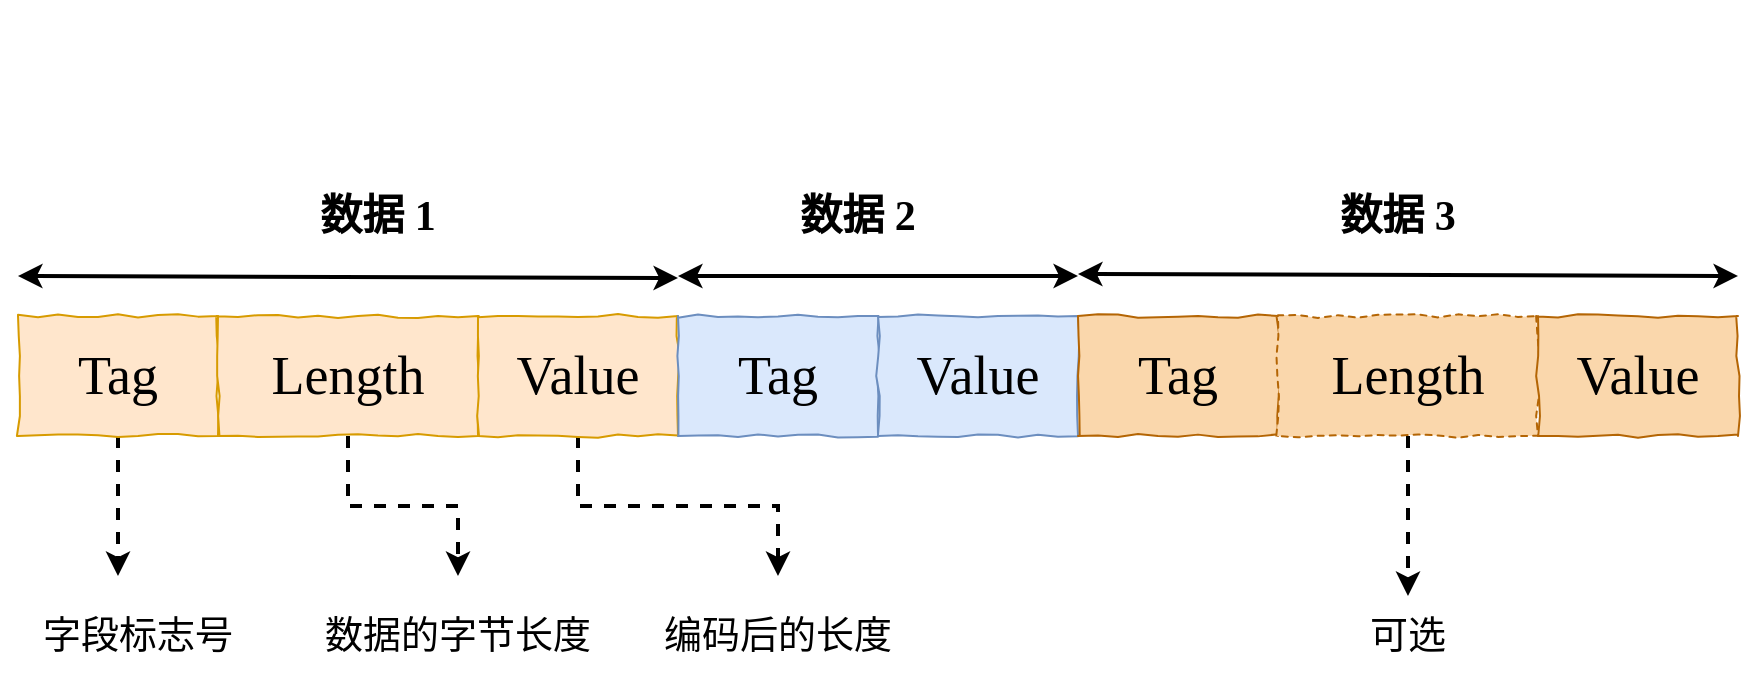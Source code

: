 <mxfile version="13.9.9" type="device" pages="3"><diagram id="4RnTSLnY2qeoar1un1hw" name="第 1 页"><mxGraphModel dx="1086" dy="806" grid="1" gridSize="10" guides="1" tooltips="1" connect="1" arrows="1" fold="1" page="1" pageScale="1" pageWidth="827" pageHeight="1169" math="0" shadow="0"><root><mxCell id="0"/><mxCell id="1" parent="0"/><mxCell id="x57KuRabtiszx3fkZIiH-19" style="edgeStyle=orthogonalEdgeStyle;rounded=0;jumpSize=12;orthogonalLoop=1;jettySize=auto;html=1;strokeWidth=2;fontFamily=Times New Roman;dashed=1;" parent="1" source="x57KuRabtiszx3fkZIiH-1" edge="1"><mxGeometry relative="1" as="geometry"><mxPoint x="210" y="500" as="targetPoint"/></mxGeometry></mxCell><mxCell id="x57KuRabtiszx3fkZIiH-1" value="&lt;div&gt;&lt;font style=&quot;font-size: 27px&quot;&gt;Tag&lt;/font&gt;&lt;/div&gt;" style="rounded=0;whiteSpace=wrap;html=1;fontFamily=Times New Roman;fillColor=#ffe6cc;strokeColor=#d79b00;movableLabel=0;backgroundOutline=0;metaEdit=0;autosize=0;fixDash=0;treeMoving=0;treeFolding=0;comic=1;resizeWidth=0;" parent="1" vertex="1"><mxGeometry x="160" y="370" width="100" height="60" as="geometry"/></mxCell><mxCell id="x57KuRabtiszx3fkZIiH-3" style="edgeStyle=orthogonalEdgeStyle;rounded=0;orthogonalLoop=1;jettySize=auto;html=1;exitX=0.5;exitY=1;exitDx=0;exitDy=0;" parent="1" edge="1"><mxGeometry relative="1" as="geometry"><mxPoint x="295" y="220" as="sourcePoint"/><mxPoint x="295" y="220" as="targetPoint"/></mxGeometry></mxCell><mxCell id="x57KuRabtiszx3fkZIiH-22" style="edgeStyle=orthogonalEdgeStyle;rounded=0;jumpSize=12;orthogonalLoop=1;jettySize=auto;html=1;dashed=1;strokeWidth=2;fontFamily=Times New Roman;fontSize=19;" parent="1" source="x57KuRabtiszx3fkZIiH-4" target="x57KuRabtiszx3fkZIiH-23" edge="1"><mxGeometry relative="1" as="geometry"><mxPoint x="370" y="540" as="targetPoint"/></mxGeometry></mxCell><mxCell id="x57KuRabtiszx3fkZIiH-4" value="&lt;span style=&quot;font-size: 27px&quot;&gt;Length&lt;/span&gt;" style="rounded=0;whiteSpace=wrap;html=1;fontFamily=Times New Roman;fillColor=#ffe6cc;strokeColor=#d79b00;movableLabel=0;backgroundOutline=0;metaEdit=0;autosize=0;fixDash=0;treeMoving=0;treeFolding=0;comic=1;resizeWidth=0;" parent="1" vertex="1"><mxGeometry x="260" y="370" width="130" height="60" as="geometry"/></mxCell><mxCell id="x57KuRabtiszx3fkZIiH-26" style="edgeStyle=orthogonalEdgeStyle;rounded=0;jumpSize=12;orthogonalLoop=1;jettySize=auto;html=1;entryX=0.5;entryY=0;entryDx=0;entryDy=0;dashed=1;strokeWidth=2;fontFamily=Times New Roman;fontSize=19;" parent="1" source="x57KuRabtiszx3fkZIiH-5" target="x57KuRabtiszx3fkZIiH-24" edge="1"><mxGeometry relative="1" as="geometry"/></mxCell><mxCell id="x57KuRabtiszx3fkZIiH-5" value="&lt;div&gt;&lt;font style=&quot;font-size: 27px&quot;&gt;Value&lt;/font&gt;&lt;/div&gt;" style="rounded=0;whiteSpace=wrap;html=1;fontFamily=Times New Roman;fillColor=#ffe6cc;strokeColor=#d79b00;movableLabel=0;backgroundOutline=0;metaEdit=0;autosize=0;fixDash=0;treeMoving=0;treeFolding=0;comic=1;resizeWidth=0;" parent="1" vertex="1"><mxGeometry x="390" y="370" width="100" height="60" as="geometry"/></mxCell><mxCell id="x57KuRabtiszx3fkZIiH-7" value="&lt;div&gt;&lt;font style=&quot;font-size: 27px&quot;&gt;Tag&lt;/font&gt;&lt;/div&gt;" style="rounded=0;whiteSpace=wrap;html=1;fontFamily=Times New Roman;fillColor=#dae8fc;strokeColor=#6c8ebf;movableLabel=0;backgroundOutline=0;metaEdit=0;autosize=0;fixDash=0;treeMoving=0;treeFolding=0;comic=1;resizeWidth=0;" parent="1" vertex="1"><mxGeometry x="490" y="370" width="100" height="60" as="geometry"/></mxCell><mxCell id="x57KuRabtiszx3fkZIiH-9" value="&lt;div&gt;&lt;font style=&quot;font-size: 27px&quot;&gt;Value&lt;/font&gt;&lt;/div&gt;" style="rounded=0;whiteSpace=wrap;html=1;fontFamily=Times New Roman;fillColor=#dae8fc;strokeColor=#6c8ebf;movableLabel=0;backgroundOutline=0;metaEdit=0;autosize=0;fixDash=0;treeMoving=0;treeFolding=0;comic=1;resizeWidth=0;" parent="1" vertex="1"><mxGeometry x="590" y="370" width="100" height="60" as="geometry"/></mxCell><mxCell id="x57KuRabtiszx3fkZIiH-10" value="&lt;div&gt;&lt;font style=&quot;font-size: 27px&quot;&gt;Tag&lt;/font&gt;&lt;/div&gt;" style="rounded=0;whiteSpace=wrap;html=1;fontFamily=Times New Roman;fillColor=#fad7ac;strokeColor=#b46504;movableLabel=0;backgroundOutline=0;metaEdit=0;autosize=0;fixDash=0;treeMoving=0;treeFolding=0;comic=1;resizeWidth=0;" parent="1" vertex="1"><mxGeometry x="690" y="370" width="100" height="60" as="geometry"/></mxCell><mxCell id="x57KuRabtiszx3fkZIiH-27" style="edgeStyle=orthogonalEdgeStyle;rounded=0;jumpSize=12;orthogonalLoop=1;jettySize=auto;html=1;dashed=1;strokeWidth=2;fontFamily=Times New Roman;fontSize=19;entryX=0.5;entryY=0;entryDx=0;entryDy=0;" parent="1" source="x57KuRabtiszx3fkZIiH-11" target="x57KuRabtiszx3fkZIiH-28" edge="1"><mxGeometry relative="1" as="geometry"><mxPoint x="855" y="500" as="targetPoint"/></mxGeometry></mxCell><mxCell id="x57KuRabtiszx3fkZIiH-11" value="&lt;span style=&quot;font-size: 27px&quot;&gt;Length&lt;/span&gt;" style="rounded=0;whiteSpace=wrap;html=1;fontFamily=Times New Roman;fillColor=#fad7ac;strokeColor=#b46504;movableLabel=0;backgroundOutline=0;metaEdit=0;autosize=0;fixDash=0;treeMoving=0;treeFolding=0;comic=1;resizeWidth=0;snapToPoint=0;noLabel=0;dashed=1;" parent="1" vertex="1"><mxGeometry x="790" y="370" width="130" height="60" as="geometry"/></mxCell><mxCell id="x57KuRabtiszx3fkZIiH-12" value="&lt;div&gt;&lt;font style=&quot;font-size: 27px&quot;&gt;Value&lt;/font&gt;&lt;/div&gt;" style="rounded=0;whiteSpace=wrap;html=1;fontFamily=Times New Roman;fillColor=#fad7ac;strokeColor=#b46504;movableLabel=0;backgroundOutline=0;metaEdit=0;autosize=0;fixDash=0;treeMoving=0;treeFolding=0;comic=1;resizeWidth=0;" parent="1" vertex="1"><mxGeometry x="920" y="370" width="100" height="60" as="geometry"/></mxCell><mxCell id="x57KuRabtiszx3fkZIiH-13" value="" style="endArrow=classic;startArrow=classic;html=1;fontFamily=Times New Roman;jumpSize=12;strokeWidth=2;" parent="1" edge="1"><mxGeometry width="50" height="50" relative="1" as="geometry"><mxPoint x="160" y="350" as="sourcePoint"/><mxPoint x="490" y="351" as="targetPoint"/></mxGeometry></mxCell><mxCell id="x57KuRabtiszx3fkZIiH-14" value="&lt;font style=&quot;font-size: 21px&quot;&gt;数据 1&lt;/font&gt;" style="rounded=0;whiteSpace=wrap;html=1;labelBackgroundColor=none;comic=0;fontFamily=Times New Roman;align=center;fillColor=none;strokeColor=none;fontStyle=1" parent="1" vertex="1"><mxGeometry x="280" y="290" width="120" height="60" as="geometry"/></mxCell><mxCell id="x57KuRabtiszx3fkZIiH-15" value="&lt;font style=&quot;font-size: 21px&quot;&gt;数据 2&lt;/font&gt;" style="rounded=0;whiteSpace=wrap;html=1;labelBackgroundColor=none;comic=0;fontFamily=Times New Roman;align=center;fillColor=none;strokeColor=none;fontStyle=1" parent="1" vertex="1"><mxGeometry x="520" y="290" width="120" height="60" as="geometry"/></mxCell><mxCell id="x57KuRabtiszx3fkZIiH-16" value="" style="endArrow=classic;startArrow=classic;html=1;fontFamily=Times New Roman;jumpSize=12;strokeWidth=2;" parent="1" edge="1"><mxGeometry width="50" height="50" relative="1" as="geometry"><mxPoint x="490" y="350" as="sourcePoint"/><mxPoint x="690" y="350" as="targetPoint"/></mxGeometry></mxCell><mxCell id="x57KuRabtiszx3fkZIiH-17" value="" style="endArrow=classic;startArrow=classic;html=1;fontFamily=Times New Roman;jumpSize=12;strokeWidth=2;" parent="1" edge="1"><mxGeometry width="50" height="50" relative="1" as="geometry"><mxPoint x="690" y="349" as="sourcePoint"/><mxPoint x="1020" y="350" as="targetPoint"/></mxGeometry></mxCell><mxCell id="x57KuRabtiszx3fkZIiH-18" value="&lt;font style=&quot;font-size: 21px&quot;&gt;数据 3&lt;/font&gt;" style="rounded=0;whiteSpace=wrap;html=1;labelBackgroundColor=none;comic=0;fontFamily=Times New Roman;align=center;fillColor=none;strokeColor=none;fontStyle=1" parent="1" vertex="1"><mxGeometry x="790" y="290" width="120" height="60" as="geometry"/></mxCell><mxCell id="x57KuRabtiszx3fkZIiH-20" value="&lt;font style=&quot;font-size: 19px;&quot;&gt;字段标志号&lt;/font&gt;" style="rounded=0;whiteSpace=wrap;html=1;labelBackgroundColor=none;comic=0;fontFamily=Times New Roman;align=center;fillColor=none;strokeColor=none;fontStyle=0;fontSize=19;" parent="1" vertex="1"><mxGeometry x="160" y="500" width="120" height="60" as="geometry"/></mxCell><mxCell id="x57KuRabtiszx3fkZIiH-23" value="&lt;font style=&quot;font-size: 19px&quot;&gt;数据的字节长度&lt;/font&gt;" style="rounded=0;whiteSpace=wrap;html=1;labelBackgroundColor=none;comic=0;fontFamily=Times New Roman;align=center;fillColor=none;strokeColor=none;fontStyle=0;fontSize=19;" parent="1" vertex="1"><mxGeometry x="310" y="500" width="140" height="60" as="geometry"/></mxCell><mxCell id="x57KuRabtiszx3fkZIiH-24" value="编码后的长度" style="rounded=0;whiteSpace=wrap;html=1;labelBackgroundColor=none;comic=0;fontFamily=Times New Roman;align=center;fillColor=none;strokeColor=none;fontStyle=0;fontSize=19;" parent="1" vertex="1"><mxGeometry x="470" y="500" width="140" height="60" as="geometry"/></mxCell><mxCell id="x57KuRabtiszx3fkZIiH-28" value="可选" style="rounded=0;whiteSpace=wrap;html=1;labelBackgroundColor=none;comic=0;fontFamily=Times New Roman;align=center;fillColor=none;strokeColor=none;fontStyle=0;fontSize=19;" parent="1" vertex="1"><mxGeometry x="810" y="510" width="90" height="40" as="geometry"/></mxCell></root></mxGraphModel></diagram><diagram id="rNPwHwqM-sINw16Qx2P6" name="第 2 页"><mxGraphModel dx="1086" dy="806" grid="1" gridSize="10" guides="1" tooltips="1" connect="1" arrows="1" fold="1" page="1" pageScale="1" pageWidth="827" pageHeight="1169" math="0" shadow="0"><root><mxCell id="Q2m1JcQr8fTGN7xEjR9_-0"/><mxCell id="Q2m1JcQr8fTGN7xEjR9_-1" parent="Q2m1JcQr8fTGN7xEjR9_-0"/><mxCell id="zFq330waqoBuzI6qJC7i-7" style="edgeStyle=orthogonalEdgeStyle;rounded=0;jumpSize=12;orthogonalLoop=1;jettySize=auto;html=1;entryX=0.5;entryY=0;entryDx=0;entryDy=0;dashed=1;strokeWidth=2;fontFamily=Times New Roman;fontSize=19;" edge="1" parent="Q2m1JcQr8fTGN7xEjR9_-1" source="zFq330waqoBuzI6qJC7i-0" target="zFq330waqoBuzI6qJC7i-2"><mxGeometry relative="1" as="geometry"/></mxCell><mxCell id="zFq330waqoBuzI6qJC7i-8" style="edgeStyle=orthogonalEdgeStyle;rounded=0;jumpSize=12;orthogonalLoop=1;jettySize=auto;html=1;entryX=0.5;entryY=0;entryDx=0;entryDy=0;dashed=1;strokeWidth=2;fontFamily=Times New Roman;fontSize=19;" edge="1" parent="Q2m1JcQr8fTGN7xEjR9_-1" source="zFq330waqoBuzI6qJC7i-0" target="zFq330waqoBuzI6qJC7i-5"><mxGeometry relative="1" as="geometry"/></mxCell><mxCell id="zFq330waqoBuzI6qJC7i-0" value="&lt;div&gt;&lt;font style=&quot;font-size: 27px&quot;&gt;1 0010 1100&lt;/font&gt;&lt;/div&gt;" style="rounded=0;whiteSpace=wrap;html=1;fontFamily=Times New Roman;fillColor=#ffe6cc;strokeColor=#d79b00;movableLabel=0;backgroundOutline=0;metaEdit=0;autosize=0;fixDash=0;treeMoving=0;treeFolding=0;comic=1;resizeWidth=0;" vertex="1" parent="Q2m1JcQr8fTGN7xEjR9_-1"><mxGeometry x="340" y="160" width="190" height="60" as="geometry"/></mxCell><mxCell id="zFq330waqoBuzI6qJC7i-2" value="&lt;div&gt;&lt;font style=&quot;font-size: 27px&quot;&gt;010 1100&lt;/font&gt;&lt;/div&gt;" style="rounded=0;whiteSpace=wrap;html=1;fontFamily=Times New Roman;fillColor=#ffe6cc;strokeColor=#d79b00;movableLabel=0;backgroundOutline=0;metaEdit=0;autosize=0;fixDash=0;treeMoving=0;treeFolding=0;comic=1;resizeWidth=0;" vertex="1" parent="Q2m1JcQr8fTGN7xEjR9_-1"><mxGeometry x="280" y="280" width="110" height="50" as="geometry"/></mxCell><mxCell id="zFq330waqoBuzI6qJC7i-5" value="&lt;div&gt;&lt;font style=&quot;font-size: 27px&quot;&gt;10&lt;/font&gt;&lt;/div&gt;" style="rounded=0;whiteSpace=wrap;html=1;fontFamily=Times New Roman;fillColor=#ffe6cc;strokeColor=#d79b00;movableLabel=0;backgroundOutline=0;metaEdit=0;autosize=0;fixDash=0;treeMoving=0;treeFolding=0;comic=1;resizeWidth=0;" vertex="1" parent="Q2m1JcQr8fTGN7xEjR9_-1"><mxGeometry x="490" y="280" width="110" height="50" as="geometry"/></mxCell><mxCell id="zFq330waqoBuzI6qJC7i-9" value="&lt;div&gt;&lt;font style=&quot;font-size: 27px&quot;&gt;010 1100&lt;/font&gt;&lt;/div&gt;" style="rounded=0;whiteSpace=wrap;html=1;fontFamily=Times New Roman;fillColor=#ffe6cc;strokeColor=#d79b00;movableLabel=0;backgroundOutline=0;metaEdit=0;autosize=0;fixDash=0;treeMoving=0;treeFolding=0;comic=1;resizeWidth=0;" vertex="1" parent="Q2m1JcQr8fTGN7xEjR9_-1"><mxGeometry x="280" y="340" width="110" height="50" as="geometry"/></mxCell><mxCell id="zFq330waqoBuzI6qJC7i-10" value="&lt;span style=&quot;font-size: 27px&quot;&gt;1&lt;/span&gt;" style="rounded=0;whiteSpace=wrap;html=1;fontFamily=Times New Roman;fillColor=#1ba1e2;strokeColor=#006EAF;movableLabel=0;backgroundOutline=0;metaEdit=0;autosize=0;fixDash=0;treeMoving=0;treeFolding=0;comic=1;resizeWidth=0;fontColor=#ffffff;" vertex="1" parent="Q2m1JcQr8fTGN7xEjR9_-1"><mxGeometry x="250" y="340" width="30" height="50" as="geometry"/></mxCell><mxCell id="zFq330waqoBuzI6qJC7i-11" value="&lt;div&gt;&lt;font style=&quot;font-size: 27px&quot;&gt;000 0010&lt;/font&gt;&lt;/div&gt;" style="rounded=0;whiteSpace=wrap;html=1;fontFamily=Times New Roman;fillColor=#ffe6cc;strokeColor=#d79b00;movableLabel=0;backgroundOutline=0;metaEdit=0;autosize=0;fixDash=0;treeMoving=0;treeFolding=0;comic=1;resizeWidth=0;" vertex="1" parent="Q2m1JcQr8fTGN7xEjR9_-1"><mxGeometry x="490" y="340" width="110" height="50" as="geometry"/></mxCell><mxCell id="zFq330waqoBuzI6qJC7i-12" value="&lt;span style=&quot;font-size: 27px&quot;&gt;0&lt;/span&gt;" style="rounded=0;whiteSpace=wrap;html=1;fontFamily=Times New Roman;fillColor=#1ba1e2;strokeColor=#006EAF;movableLabel=0;backgroundOutline=0;metaEdit=0;autosize=0;fixDash=0;treeMoving=0;treeFolding=0;comic=1;resizeWidth=0;fontColor=#ffffff;" vertex="1" parent="Q2m1JcQr8fTGN7xEjR9_-1"><mxGeometry x="460" y="340" width="30" height="50" as="geometry"/></mxCell><mxCell id="zFq330waqoBuzI6qJC7i-13" value="&lt;div&gt;&lt;font style=&quot;font-size: 27px&quot;&gt;0000 0010&lt;/font&gt;&lt;/div&gt;" style="rounded=0;whiteSpace=wrap;html=1;fontFamily=Times New Roman;fillColor=#b1ddf0;strokeColor=#10739e;movableLabel=0;backgroundOutline=0;metaEdit=0;autosize=0;fixDash=0;treeMoving=0;treeFolding=0;comic=1;resizeWidth=0;" vertex="1" parent="Q2m1JcQr8fTGN7xEjR9_-1"><mxGeometry x="260" y="440" width="130" height="50" as="geometry"/></mxCell><mxCell id="zFq330waqoBuzI6qJC7i-15" value="&lt;span style=&quot;font-size: 27px&quot;&gt;1010 1100&lt;/span&gt;" style="rounded=0;whiteSpace=wrap;html=1;fontFamily=Times New Roman;fillColor=#b1ddf0;strokeColor=#10739e;movableLabel=0;backgroundOutline=0;metaEdit=0;autosize=0;fixDash=0;treeMoving=0;treeFolding=0;comic=1;resizeWidth=0;" vertex="1" parent="Q2m1JcQr8fTGN7xEjR9_-1"><mxGeometry x="470" y="440" width="130" height="50" as="geometry"/></mxCell><mxCell id="zFq330waqoBuzI6qJC7i-16" value="" style="endArrow=classic;html=1;strokeWidth=2;fontFamily=Times New Roman;fontSize=19;exitX=0.5;exitY=1;exitDx=0;exitDy=0;entryX=0.5;entryY=0;entryDx=0;entryDy=0;" edge="1" parent="Q2m1JcQr8fTGN7xEjR9_-1" source="zFq330waqoBuzI6qJC7i-11" target="zFq330waqoBuzI6qJC7i-13"><mxGeometry width="50" height="50" relative="1" as="geometry"><mxPoint x="420" y="610" as="sourcePoint"/><mxPoint x="470" y="560" as="targetPoint"/></mxGeometry></mxCell><mxCell id="zFq330waqoBuzI6qJC7i-17" value="" style="endArrow=classic;html=1;strokeWidth=2;fontFamily=Times New Roman;fontSize=19;exitX=0.5;exitY=1;exitDx=0;exitDy=0;entryX=0.5;entryY=0;entryDx=0;entryDy=0;" edge="1" parent="Q2m1JcQr8fTGN7xEjR9_-1" source="zFq330waqoBuzI6qJC7i-9" target="zFq330waqoBuzI6qJC7i-15"><mxGeometry width="50" height="50" relative="1" as="geometry"><mxPoint x="555" y="400" as="sourcePoint"/><mxPoint x="335" y="450" as="targetPoint"/></mxGeometry></mxCell><mxCell id="y4ZCaEyQGPtwkv5pm9fM-0" value="&lt;font style=&quot;font-size: 36px&quot;&gt;300&lt;/font&gt;" style="rounded=0;whiteSpace=wrap;html=1;labelBackgroundColor=none;comic=0;fontFamily=Times New Roman;align=center;fillColor=none;strokeColor=none;fontStyle=1" vertex="1" parent="Q2m1JcQr8fTGN7xEjR9_-1"><mxGeometry x="180" y="160" width="70" height="60" as="geometry"/></mxCell><mxCell id="y4ZCaEyQGPtwkv5pm9fM-1" value="" style="shape=flexArrow;endArrow=classic;html=1;strokeWidth=1;fontFamily=Times New Roman;fontSize=19;exitX=1;exitY=0.5;exitDx=0;exitDy=0;entryX=0;entryY=0.5;entryDx=0;entryDy=0;" edge="1" parent="Q2m1JcQr8fTGN7xEjR9_-1" source="y4ZCaEyQGPtwkv5pm9fM-0" target="zFq330waqoBuzI6qJC7i-0"><mxGeometry width="50" height="50" relative="1" as="geometry"><mxPoint x="130" y="310" as="sourcePoint"/><mxPoint x="180" y="260" as="targetPoint"/></mxGeometry></mxCell><mxCell id="AY0T-L18R8sR5WCh5VL3-0" value="&lt;font style=&quot;font-size: 16px&quot;&gt;最后一个字节，不设置最高有效位msb&lt;/font&gt;" style="rounded=0;whiteSpace=wrap;html=1;labelBackgroundColor=none;comic=0;fontFamily=Times New Roman;align=left;fillColor=none;strokeColor=none;fontStyle=0;fontSize=19;" vertex="1" parent="Q2m1JcQr8fTGN7xEjR9_-1"><mxGeometry x="610" y="335" width="150" height="60" as="geometry"/></mxCell><mxCell id="AY0T-L18R8sR5WCh5VL3-1" value="&lt;font style=&quot;font-size: 16px&quot;&gt;设置最高有效位msb&lt;br&gt;表示还没有结束&lt;br&gt;&lt;/font&gt;" style="rounded=0;whiteSpace=wrap;html=1;labelBackgroundColor=none;comic=0;fontFamily=Times New Roman;align=left;fillColor=none;strokeColor=none;fontStyle=0;fontSize=19;" vertex="1" parent="Q2m1JcQr8fTGN7xEjR9_-1"><mxGeometry x="90" y="335" width="150" height="60" as="geometry"/></mxCell></root></mxGraphModel></diagram><diagram id="vcAcjAU8es5WPTRDr4M5" name="第 3 页"><mxGraphModel dx="1086" dy="806" grid="1" gridSize="10" guides="1" tooltips="1" connect="1" arrows="1" fold="1" page="1" pageScale="1" pageWidth="827" pageHeight="1169" math="0" shadow="0"><root><mxCell id="2exFPptBIrkVo8omwLY2-0"/><mxCell id="2exFPptBIrkVo8omwLY2-1" parent="2exFPptBIrkVo8omwLY2-0"/><mxCell id="2exFPptBIrkVo8omwLY2-2" value="&lt;h2 class=&quot;md-end-block md-heading md-focus&quot; style=&quot;box-sizing: border-box ; font-size: 1.75em ; margin-top: 1rem ; margin-bottom: 1rem ; position: relative ; line-height: 1.225 ; cursor: text ; border-bottom: 1px solid rgb(238 , 238 , 238) ; color: rgb(51 , 51 , 51)&quot;&gt;&lt;span class=&quot;md-plain md-expand&quot; style=&quot;box-sizing: border-box ; font-weight: normal&quot;&gt;Proto Buffer序列化&lt;/span&gt;&lt;/h2&gt;" style="rounded=0;whiteSpace=wrap;html=1;labelBackgroundColor=none;comic=1;fillColor=none;fontFamily=Times New Roman;fontSize=19;align=center;" parent="2exFPptBIrkVo8omwLY2-1" vertex="1"><mxGeometry x="130" y="140" width="280" height="60" as="geometry"/></mxCell><mxCell id="2exFPptBIrkVo8omwLY2-4" value="&lt;font style=&quot;font-size: 25px&quot;&gt;0a&lt;/font&gt;" style="rounded=0;whiteSpace=wrap;html=1;labelBackgroundColor=none;comic=0;fillColor=#fad7ac;fontFamily=Times New Roman;fontSize=19;align=center;strokeColor=#b46504;" parent="2exFPptBIrkVo8omwLY2-1" vertex="1"><mxGeometry x="130" y="280" width="50" height="50" as="geometry"/></mxCell><mxCell id="2exFPptBIrkVo8omwLY2-5" value="&lt;font style=&quot;font-size: 24px&quot;&gt;06&lt;/font&gt;" style="rounded=0;whiteSpace=wrap;html=1;labelBackgroundColor=none;comic=0;fillColor=#fad7ac;fontFamily=Times New Roman;fontSize=19;align=center;strokeColor=#b46504;" parent="2exFPptBIrkVo8omwLY2-1" vertex="1"><mxGeometry x="180" y="280" width="50" height="50" as="geometry"/></mxCell><mxCell id="2exFPptBIrkVo8omwLY2-6" value="&lt;font style=&quot;font-size: 25px&quot;&gt;4d&amp;nbsp; 61&amp;nbsp; 72&amp;nbsp; 74&amp;nbsp; 69&amp;nbsp; 6e&lt;/font&gt;" style="rounded=0;whiteSpace=wrap;html=1;labelBackgroundColor=none;comic=0;fillColor=#fad7ac;fontFamily=Times New Roman;fontSize=19;align=center;strokeColor=#b46504;" parent="2exFPptBIrkVo8omwLY2-1" vertex="1"><mxGeometry x="230" y="280" width="240" height="50" as="geometry"/></mxCell><mxCell id="2exFPptBIrkVo8omwLY2-7" value="&lt;font style=&quot;font-size: 25px&quot;&gt;10&lt;/font&gt;" style="rounded=0;whiteSpace=wrap;html=1;labelBackgroundColor=none;comic=0;fillColor=#d5e8d4;fontFamily=Times New Roman;fontSize=19;align=center;strokeColor=#82b366;" parent="2exFPptBIrkVo8omwLY2-1" vertex="1"><mxGeometry x="470" y="280" width="50" height="50" as="geometry"/></mxCell><mxCell id="2exFPptBIrkVo8omwLY2-8" value="&lt;font style=&quot;font-size: 25px&quot;&gt;b9&amp;nbsp; 0a&lt;/font&gt;" style="rounded=0;whiteSpace=wrap;html=1;labelBackgroundColor=none;comic=0;fillColor=#d5e8d4;fontFamily=Times New Roman;fontSize=19;align=center;strokeColor=#82b366;" parent="2exFPptBIrkVo8omwLY2-1" vertex="1"><mxGeometry x="520" y="280" width="90" height="50" as="geometry"/></mxCell><mxCell id="2exFPptBIrkVo8omwLY2-11" value="&lt;font style=&quot;font-size: 25px&quot;&gt;1a&lt;/font&gt;" style="rounded=0;whiteSpace=wrap;html=1;labelBackgroundColor=none;comic=0;fillColor=#fff2cc;fontFamily=Times New Roman;fontSize=19;align=center;strokeColor=#d6b656;" parent="2exFPptBIrkVo8omwLY2-1" vertex="1"><mxGeometry x="610" y="280" width="50" height="50" as="geometry"/></mxCell><mxCell id="2exFPptBIrkVo8omwLY2-12" value="&lt;font style=&quot;font-size: 24px&quot;&gt;0b&lt;/font&gt;" style="rounded=0;whiteSpace=wrap;html=1;labelBackgroundColor=none;comic=0;fillColor=#fff2cc;fontFamily=Times New Roman;fontSize=19;align=center;strokeColor=#d6b656;" parent="2exFPptBIrkVo8omwLY2-1" vertex="1"><mxGeometry x="660" y="280" width="50" height="50" as="geometry"/></mxCell><mxCell id="2exFPptBIrkVo8omwLY2-14" value="&lt;font style=&quot;font-size: 25px&quot;&gt;1a&lt;/font&gt;" style="rounded=0;whiteSpace=wrap;html=1;labelBackgroundColor=none;comic=0;fillColor=#ffe6cc;fontFamily=Times New Roman;fontSize=19;align=center;strokeColor=#d79b00;" parent="2exFPptBIrkVo8omwLY2-1" vertex="1"><mxGeometry x="290" y="330" width="50" height="50" as="geometry"/></mxCell><mxCell id="2exFPptBIrkVo8omwLY2-15" value="&lt;font style=&quot;font-size: 24px&quot;&gt;07&lt;/font&gt;" style="rounded=0;whiteSpace=wrap;html=1;labelBackgroundColor=none;comic=0;fillColor=#ffe6cc;fontFamily=Times New Roman;fontSize=19;align=center;strokeColor=#d79b00;" parent="2exFPptBIrkVo8omwLY2-1" vertex="1"><mxGeometry x="340" y="330" width="50" height="50" as="geometry"/></mxCell><mxCell id="2exFPptBIrkVo8omwLY2-16" value="&lt;font style=&quot;font-size: 25px&quot;&gt;68&amp;nbsp; 61&amp;nbsp; 63&amp;nbsp; 6b&amp;nbsp; 69&amp;nbsp; 6e&amp;nbsp; 67&lt;/font&gt;" style="rounded=0;whiteSpace=wrap;html=1;labelBackgroundColor=none;comic=0;fillColor=#ffe6cc;fontFamily=Times New Roman;fontSize=19;align=center;strokeColor=#d79b00;" parent="2exFPptBIrkVo8omwLY2-1" vertex="1"><mxGeometry x="390" y="330" width="280" height="50" as="geometry"/></mxCell><mxCell id="2exFPptBIrkVo8omwLY2-17" value="&lt;span style=&quot;font-size: 25px&quot;&gt;64&amp;nbsp; 61&amp;nbsp; 79&amp;nbsp; 64&amp;nbsp; 72&amp;nbsp; 65&amp;nbsp; 61&lt;/span&gt;" style="shape=partialRectangle;whiteSpace=wrap;html=1;left=0;right=0;fillColor=#fff2cc;labelBackgroundColor=none;comic=0;fontFamily=Times New Roman;fontSize=19;align=center;strokeColor=#d6b656;" parent="2exFPptBIrkVo8omwLY2-1" vertex="1"><mxGeometry x="710" y="280" width="280" height="50" as="geometry"/></mxCell><mxCell id="2exFPptBIrkVo8omwLY2-19" value="&lt;span style=&quot;font-size: 25px&quot;&gt;6d&amp;nbsp; 69&amp;nbsp; 6e&amp;nbsp; 67&lt;/span&gt;" style="shape=partialRectangle;whiteSpace=wrap;html=1;left=0;right=0;fillColor=#fff2cc;labelBackgroundColor=none;comic=0;fontFamily=Times New Roman;fontSize=19;align=center;strokeColor=#d6b656;" parent="2exFPptBIrkVo8omwLY2-1" vertex="1"><mxGeometry x="130" y="330" width="160" height="50" as="geometry"/></mxCell><mxCell id="s1WB98GjE2mgzZ6-fgpA-0" value="&lt;div&gt;&lt;font style=&quot;font-size: 27px&quot;&gt;0000 1&lt;/font&gt;&lt;/div&gt;" style="rounded=0;whiteSpace=wrap;html=1;fontFamily=Times New Roman;movableLabel=0;backgroundOutline=0;metaEdit=0;autosize=0;fixDash=0;treeMoving=0;treeFolding=0;comic=1;resizeWidth=0;fillColor=#fad7ac;strokeColor=#b46504;" parent="2exFPptBIrkVo8omwLY2-1" vertex="1"><mxGeometry x="140" y="462" width="90" height="50" as="geometry"/></mxCell><mxCell id="s1WB98GjE2mgzZ6-fgpA-1" value="&lt;div&gt;&lt;font style=&quot;font-size: 27px&quot;&gt;010&lt;/font&gt;&lt;/div&gt;" style="rounded=0;whiteSpace=wrap;html=1;fontFamily=Times New Roman;movableLabel=0;backgroundOutline=0;metaEdit=0;autosize=0;fixDash=0;treeMoving=0;treeFolding=0;comic=1;resizeWidth=0;fillColor=#fad7ac;strokeColor=#b46504;" parent="2exFPptBIrkVo8omwLY2-1" vertex="1"><mxGeometry x="230" y="462" width="60" height="50" as="geometry"/></mxCell><mxCell id="ZVd0HUXzHhn36Fz1-IwM-0" value="&lt;font style=&quot;font-size: 19px ; font-weight: normal&quot;&gt;field_number=1&lt;/font&gt;" style="rounded=0;whiteSpace=wrap;html=1;labelBackgroundColor=none;comic=0;fontFamily=Times New Roman;align=left;fillColor=none;strokeColor=none;fontStyle=1" parent="2exFPptBIrkVo8omwLY2-1" vertex="1"><mxGeometry x="100" y="412" width="130" height="50" as="geometry"/></mxCell><mxCell id="ZVd0HUXzHhn36Fz1-IwM-1" value="&lt;font style=&quot;font-size: 19px ; font-weight: normal&quot;&gt;wire_type=2(string)&lt;/font&gt;" style="rounded=0;whiteSpace=wrap;html=1;labelBackgroundColor=none;comic=0;fontFamily=Times New Roman;align=left;fillColor=none;strokeColor=none;fontStyle=1" parent="2exFPptBIrkVo8omwLY2-1" vertex="1"><mxGeometry x="240" y="412" width="180" height="50" as="geometry"/></mxCell><mxCell id="ZVd0HUXzHhn36Fz1-IwM-2" value="&lt;font style=&quot;font-size: 25px&quot;&gt;0a&lt;/font&gt;" style="rounded=0;whiteSpace=wrap;html=1;labelBackgroundColor=none;comic=0;fillColor=#fad7ac;fontFamily=Times New Roman;fontSize=19;align=center;strokeColor=#b46504;" parent="2exFPptBIrkVo8omwLY2-1" vertex="1"><mxGeometry x="414" y="462" width="50" height="50" as="geometry"/></mxCell><mxCell id="ZVd0HUXzHhn36Fz1-IwM-3" value="&lt;font style=&quot;font-size: 24px&quot;&gt;06&lt;/font&gt;" style="rounded=0;whiteSpace=wrap;html=1;labelBackgroundColor=none;comic=0;fillColor=#fad7ac;fontFamily=Times New Roman;fontSize=19;align=center;strokeColor=#b46504;" parent="2exFPptBIrkVo8omwLY2-1" vertex="1"><mxGeometry x="505" y="462" width="50" height="50" as="geometry"/></mxCell><mxCell id="UgArjqpqe5AvNJ0NZssm-1" value="&lt;font style=&quot;font-size: 19px ; font-weight: normal&quot;&gt;length=6&lt;/font&gt;" style="rounded=0;whiteSpace=wrap;html=1;labelBackgroundColor=none;comic=0;fontFamily=Times New Roman;align=left;fillColor=none;strokeColor=none;fontStyle=1" parent="2exFPptBIrkVo8omwLY2-1" vertex="1"><mxGeometry x="492.5" y="412" width="75" height="50" as="geometry"/></mxCell><mxCell id="UgArjqpqe5AvNJ0NZssm-2" value="&lt;font style=&quot;font-size: 25px&quot;&gt;4d&amp;nbsp; 61&amp;nbsp; 72&amp;nbsp; 74&amp;nbsp; 69&amp;nbsp; 6e&lt;/font&gt;" style="rounded=0;whiteSpace=wrap;html=1;labelBackgroundColor=none;comic=0;fillColor=#fad7ac;fontFamily=Times New Roman;fontSize=19;align=center;strokeColor=#b46504;" parent="2exFPptBIrkVo8omwLY2-1" vertex="1"><mxGeometry x="587" y="462" width="240" height="50" as="geometry"/></mxCell><mxCell id="UgArjqpqe5AvNJ0NZssm-3" value="&lt;font style=&quot;font-size: 21px&quot;&gt;&amp;nbsp; M&amp;nbsp; &amp;nbsp; a&amp;nbsp; &amp;nbsp; &amp;nbsp; r&amp;nbsp; &amp;nbsp; &amp;nbsp;t&amp;nbsp; &amp;nbsp; &amp;nbsp; i&amp;nbsp; &amp;nbsp; &amp;nbsp; n&lt;/font&gt;" style="rounded=0;whiteSpace=wrap;html=1;labelBackgroundColor=none;comic=0;fontFamily=Times New Roman;align=left;fillColor=none;strokeColor=none;fontStyle=1" parent="2exFPptBIrkVo8omwLY2-1" vertex="1"><mxGeometry x="590" y="412" width="240" height="50" as="geometry"/></mxCell><mxCell id="UgArjqpqe5AvNJ0NZssm-5" value="" style="edgeStyle=elbowEdgeStyle;elbow=horizontal;endArrow=classic;html=1;strokeWidth=1;fontFamily=Times New Roman;fontSize=19;exitX=0.889;exitY=1;exitDx=0;exitDy=0;exitPerimeter=0;entryX=0.5;entryY=1;entryDx=0;entryDy=0;" parent="2exFPptBIrkVo8omwLY2-1" source="s1WB98GjE2mgzZ6-fgpA-0" target="ZVd0HUXzHhn36Fz1-IwM-2" edge="1"><mxGeometry width="50" height="50" relative="1" as="geometry"><mxPoint x="320" y="592" as="sourcePoint"/><mxPoint x="370" y="542" as="targetPoint"/><Array as="points"><mxPoint x="380" y="532"/></Array></mxGeometry></mxCell><mxCell id="UgArjqpqe5AvNJ0NZssm-6" value="&lt;div&gt;&lt;font style=&quot;font-size: 27px&quot;&gt;0000 1&lt;/font&gt;&lt;/div&gt;" style="rounded=0;whiteSpace=wrap;html=1;fontFamily=Times New Roman;movableLabel=0;backgroundOutline=0;metaEdit=0;autosize=0;fixDash=0;treeMoving=0;treeFolding=0;comic=1;resizeWidth=0;fillColor=#d5e8d4;strokeColor=#82b366;" parent="2exFPptBIrkVo8omwLY2-1" vertex="1"><mxGeometry x="140" y="632" width="90" height="50" as="geometry"/></mxCell><mxCell id="UgArjqpqe5AvNJ0NZssm-7" value="&lt;div&gt;&lt;font style=&quot;font-size: 27px&quot;&gt;000&lt;/font&gt;&lt;/div&gt;" style="rounded=0;whiteSpace=wrap;html=1;fontFamily=Times New Roman;movableLabel=0;backgroundOutline=0;metaEdit=0;autosize=0;fixDash=0;treeMoving=0;treeFolding=0;comic=1;resizeWidth=0;fillColor=#d5e8d4;strokeColor=#82b366;" parent="2exFPptBIrkVo8omwLY2-1" vertex="1"><mxGeometry x="230" y="632" width="60" height="50" as="geometry"/></mxCell><mxCell id="UgArjqpqe5AvNJ0NZssm-8" value="&lt;font style=&quot;font-size: 19px ; font-weight: normal&quot;&gt;field_number=2&lt;/font&gt;" style="rounded=0;whiteSpace=wrap;html=1;labelBackgroundColor=none;comic=0;fontFamily=Times New Roman;align=left;fillColor=none;strokeColor=none;fontStyle=1" parent="2exFPptBIrkVo8omwLY2-1" vertex="1"><mxGeometry x="100" y="582" width="130" height="50" as="geometry"/></mxCell><mxCell id="UgArjqpqe5AvNJ0NZssm-9" value="&lt;font style=&quot;font-size: 19px ; font-weight: normal&quot;&gt;wire_type=0(int64)&lt;/font&gt;" style="rounded=0;whiteSpace=wrap;html=1;labelBackgroundColor=none;comic=0;fontFamily=Times New Roman;align=left;fillColor=none;strokeColor=none;fontStyle=1" parent="2exFPptBIrkVo8omwLY2-1" vertex="1"><mxGeometry x="240" y="582" width="180" height="50" as="geometry"/></mxCell><mxCell id="UgArjqpqe5AvNJ0NZssm-10" value="&lt;font style=&quot;font-size: 25px&quot;&gt;10&lt;/font&gt;" style="rounded=0;whiteSpace=wrap;html=1;labelBackgroundColor=none;comic=0;fillColor=#d5e8d4;fontFamily=Times New Roman;fontSize=19;align=center;strokeColor=#82b366;" parent="2exFPptBIrkVo8omwLY2-1" vertex="1"><mxGeometry x="414" y="632" width="50" height="50" as="geometry"/></mxCell><mxCell id="UgArjqpqe5AvNJ0NZssm-15" value="" style="edgeStyle=elbowEdgeStyle;elbow=horizontal;endArrow=classic;html=1;strokeWidth=1;fontFamily=Times New Roman;fontSize=19;exitX=0.889;exitY=1;exitDx=0;exitDy=0;exitPerimeter=0;entryX=0.5;entryY=1;entryDx=0;entryDy=0;" parent="2exFPptBIrkVo8omwLY2-1" source="UgArjqpqe5AvNJ0NZssm-6" target="UgArjqpqe5AvNJ0NZssm-10" edge="1"><mxGeometry width="50" height="50" relative="1" as="geometry"><mxPoint x="320" y="762" as="sourcePoint"/><mxPoint x="370" y="712" as="targetPoint"/><Array as="points"><mxPoint x="380" y="702"/></Array></mxGeometry></mxCell><mxCell id="UgArjqpqe5AvNJ0NZssm-16" value="&lt;font style=&quot;font-size: 25px&quot;&gt;b9&amp;nbsp; 0a&lt;/font&gt;" style="rounded=0;whiteSpace=wrap;html=1;labelBackgroundColor=none;comic=0;fillColor=#d5e8d4;fontFamily=Times New Roman;fontSize=19;align=center;strokeColor=#82b366;" parent="2exFPptBIrkVo8omwLY2-1" vertex="1"><mxGeometry x="492.5" y="632" width="90" height="50" as="geometry"/></mxCell><mxCell id="GsoiZf1P3IBQ4f1fzjDe-1" value="&lt;span style=&quot;font-family: &amp;#34;times new roman&amp;#34; ; text-align: left&quot;&gt;&lt;font style=&quot;font-size: 23px&quot;&gt;011 1001&lt;/font&gt;&lt;/span&gt;" style="rounded=0;whiteSpace=wrap;html=1;labelBackgroundColor=none;comic=0;fillColor=#d5e8d4;fontFamily=Times New Roman;fontSize=19;align=center;strokeColor=#82b366;" parent="2exFPptBIrkVo8omwLY2-1" vertex="1"><mxGeometry x="834" y="532" width="100" height="40" as="geometry"/></mxCell><mxCell id="GsoiZf1P3IBQ4f1fzjDe-3" value="&lt;span style=&quot;font-family: &amp;#34;times new roman&amp;#34; ; text-align: left&quot;&gt;&lt;font style=&quot;font-size: 23px&quot;&gt;1010&lt;/font&gt;&lt;/span&gt;" style="rounded=0;whiteSpace=wrap;html=1;labelBackgroundColor=none;comic=0;fillColor=#d5e8d4;fontFamily=Times New Roman;fontSize=19;align=center;strokeColor=#82b366;" parent="2exFPptBIrkVo8omwLY2-1" vertex="1"><mxGeometry x="774" y="532" width="60" height="40" as="geometry"/></mxCell><mxCell id="GsoiZf1P3IBQ4f1fzjDe-5" value="&lt;span style=&quot;font-family: &amp;#34;times new roman&amp;#34; ; text-align: left&quot;&gt;&lt;font style=&quot;font-size: 23px&quot;&gt;&lt;font color=&quot;#ff3333&quot;&gt;1&lt;/font&gt;011 1001&lt;/font&gt;&lt;/span&gt;" style="rounded=0;whiteSpace=wrap;html=1;labelBackgroundColor=none;comic=0;fillColor=#d5e8d4;fontFamily=Times New Roman;fontSize=19;align=center;strokeColor=#82b366;" parent="2exFPptBIrkVo8omwLY2-1" vertex="1"><mxGeometry x="740" y="622" width="110" height="40" as="geometry"/></mxCell><mxCell id="GsoiZf1P3IBQ4f1fzjDe-6" value="&lt;span style=&quot;font-family: &amp;#34;times new roman&amp;#34; ; text-align: left&quot;&gt;&lt;font style=&quot;font-size: 23px&quot;&gt;&lt;font color=&quot;#ff3333&quot;&gt;0&lt;/font&gt;000 1010&lt;/font&gt;&lt;/span&gt;" style="rounded=0;whiteSpace=wrap;html=1;labelBackgroundColor=none;comic=0;fillColor=#d5e8d4;fontFamily=Times New Roman;fontSize=19;align=center;strokeColor=#82b366;" parent="2exFPptBIrkVo8omwLY2-1" vertex="1"><mxGeometry x="850" y="622" width="110" height="40" as="geometry"/></mxCell><mxCell id="fBZD_iJsiG04eFFw8-n_-0" value="" style="endArrow=classic;html=1;strokeWidth=2;fontFamily=Times New Roman;fontSize=19;exitX=0.5;exitY=1;exitDx=0;exitDy=0;entryX=0.5;entryY=0;entryDx=0;entryDy=0;dashed=1;endSize=4;" parent="2exFPptBIrkVo8omwLY2-1" source="GsoiZf1P3IBQ4f1fzjDe-3" target="GsoiZf1P3IBQ4f1fzjDe-6" edge="1"><mxGeometry width="50" height="50" relative="1" as="geometry"><mxPoint x="820" y="702" as="sourcePoint"/><mxPoint x="1020" y="752" as="targetPoint"/></mxGeometry></mxCell><mxCell id="fBZD_iJsiG04eFFw8-n_-1" value="" style="endArrow=classic;html=1;strokeWidth=2;fontFamily=Times New Roman;fontSize=19;exitX=0.5;exitY=1;exitDx=0;exitDy=0;entryX=0.5;entryY=0;entryDx=0;entryDy=0;dashed=1;endSize=4;" parent="2exFPptBIrkVo8omwLY2-1" source="GsoiZf1P3IBQ4f1fzjDe-1" target="GsoiZf1P3IBQ4f1fzjDe-5" edge="1"><mxGeometry width="50" height="50" relative="1" as="geometry"><mxPoint x="805.0" y="582" as="sourcePoint"/><mxPoint x="965.0" y="632" as="targetPoint"/></mxGeometry></mxCell><mxCell id="fBZD_iJsiG04eFFw8-n_-3" value="&lt;font style=&quot;font-size: 24px ; font-weight: normal&quot;&gt;1337&lt;/font&gt;" style="rounded=0;whiteSpace=wrap;html=1;labelBackgroundColor=none;comic=0;fontFamily=Times New Roman;align=center;fillColor=none;strokeColor=none;fontStyle=1" parent="2exFPptBIrkVo8omwLY2-1" vertex="1"><mxGeometry x="700" y="542" width="60" height="50" as="geometry"/></mxCell><mxCell id="fBZD_iJsiG04eFFw8-n_-4" value="" style="edgeStyle=entityRelationEdgeStyle;endArrow=none;html=1;elbow=vertical;strokeWidth=2;fontFamily=Times New Roman;fontSize=19;entryX=0;entryY=0.5;entryDx=0;entryDy=0;exitX=1;exitY=0.5;exitDx=0;exitDy=0;startArrow=block;startFill=1;endSize=7;" parent="2exFPptBIrkVo8omwLY2-1" source="UgArjqpqe5AvNJ0NZssm-16" target="GsoiZf1P3IBQ4f1fzjDe-5" edge="1"><mxGeometry width="50" height="100" relative="1" as="geometry"><mxPoint x="670" y="792" as="sourcePoint"/><mxPoint x="820" y="672" as="targetPoint"/></mxGeometry></mxCell><mxCell id="fBZD_iJsiG04eFFw8-n_-5" value="&lt;div&gt;&lt;font style=&quot;font-size: 27px&quot;&gt;0001 1&lt;/font&gt;&lt;/div&gt;" style="rounded=0;whiteSpace=wrap;html=1;fontFamily=Times New Roman;movableLabel=0;backgroundOutline=0;metaEdit=0;autosize=0;fixDash=0;treeMoving=0;treeFolding=0;comic=1;resizeWidth=0;fillColor=#fff2cc;strokeColor=#d6b656;" parent="2exFPptBIrkVo8omwLY2-1" vertex="1"><mxGeometry x="140" y="775" width="90" height="50" as="geometry"/></mxCell><mxCell id="fBZD_iJsiG04eFFw8-n_-6" value="&lt;div&gt;&lt;font style=&quot;font-size: 27px&quot;&gt;010&lt;/font&gt;&lt;/div&gt;" style="rounded=0;whiteSpace=wrap;html=1;fontFamily=Times New Roman;movableLabel=0;backgroundOutline=0;metaEdit=0;autosize=0;fixDash=0;treeMoving=0;treeFolding=0;comic=1;resizeWidth=0;fillColor=#fff2cc;strokeColor=#d6b656;" parent="2exFPptBIrkVo8omwLY2-1" vertex="1"><mxGeometry x="230" y="775" width="60" height="50" as="geometry"/></mxCell><mxCell id="fBZD_iJsiG04eFFw8-n_-7" value="&lt;font style=&quot;font-size: 19px ; font-weight: normal&quot;&gt;field_number=3&lt;/font&gt;" style="rounded=0;whiteSpace=wrap;html=1;labelBackgroundColor=none;comic=0;fontFamily=Times New Roman;align=left;fillColor=none;strokeColor=none;fontStyle=1" parent="2exFPptBIrkVo8omwLY2-1" vertex="1"><mxGeometry x="100" y="725" width="130" height="50" as="geometry"/></mxCell><mxCell id="fBZD_iJsiG04eFFw8-n_-8" value="&lt;font style=&quot;font-size: 19px ; font-weight: normal&quot;&gt;wire_type=2(repeated)&lt;/font&gt;" style="rounded=0;whiteSpace=wrap;html=1;labelBackgroundColor=none;comic=0;fontFamily=Times New Roman;align=left;fillColor=none;strokeColor=none;fontStyle=1" parent="2exFPptBIrkVo8omwLY2-1" vertex="1"><mxGeometry x="240" y="725" width="180" height="50" as="geometry"/></mxCell><mxCell id="fBZD_iJsiG04eFFw8-n_-9" value="&lt;font style=&quot;font-size: 25px&quot;&gt;1a&lt;/font&gt;" style="rounded=0;whiteSpace=wrap;html=1;labelBackgroundColor=none;comic=0;fillColor=#fff2cc;fontFamily=Times New Roman;fontSize=19;align=center;strokeColor=#d6b656;" parent="2exFPptBIrkVo8omwLY2-1" vertex="1"><mxGeometry x="414" y="775" width="50" height="50" as="geometry"/></mxCell><mxCell id="fBZD_iJsiG04eFFw8-n_-10" value="&lt;font style=&quot;font-size: 24px&quot;&gt;0b&lt;/font&gt;" style="rounded=0;whiteSpace=wrap;html=1;labelBackgroundColor=none;comic=0;fillColor=#fff2cc;fontFamily=Times New Roman;fontSize=19;align=center;strokeColor=#d6b656;" parent="2exFPptBIrkVo8omwLY2-1" vertex="1"><mxGeometry x="505" y="775" width="50" height="50" as="geometry"/></mxCell><mxCell id="fBZD_iJsiG04eFFw8-n_-11" value="&lt;font style=&quot;font-size: 19px ; font-weight: normal&quot;&gt;length=11&lt;/font&gt;" style="rounded=0;whiteSpace=wrap;html=1;labelBackgroundColor=none;comic=0;fontFamily=Times New Roman;align=left;fillColor=none;strokeColor=none;fontStyle=1" parent="2exFPptBIrkVo8omwLY2-1" vertex="1"><mxGeometry x="492.5" y="725" width="75" height="50" as="geometry"/></mxCell><mxCell id="fBZD_iJsiG04eFFw8-n_-12" value="&lt;span style=&quot;font-size: 25px&quot;&gt;64&amp;nbsp; 61&amp;nbsp; 79&amp;nbsp; 64&amp;nbsp; 72&amp;nbsp; 65&amp;nbsp; 61&amp;nbsp;&amp;nbsp;&lt;/span&gt;&lt;span style=&quot;font-size: 25px&quot;&gt;6d&amp;nbsp; 69&amp;nbsp; 6e&amp;nbsp; 67&lt;/span&gt;" style="rounded=0;whiteSpace=wrap;html=1;labelBackgroundColor=none;comic=0;fillColor=#fff2cc;fontFamily=Times New Roman;fontSize=19;align=center;strokeColor=#d6b656;" parent="2exFPptBIrkVo8omwLY2-1" vertex="1"><mxGeometry x="587" y="775" width="433" height="50" as="geometry"/></mxCell><mxCell id="fBZD_iJsiG04eFFw8-n_-13" value="&lt;font style=&quot;font-size: 22px&quot;&gt;d&amp;nbsp; &amp;nbsp; &amp;nbsp;a&amp;nbsp; &amp;nbsp; &amp;nbsp;y&amp;nbsp; &amp;nbsp; &amp;nbsp;d&amp;nbsp; &amp;nbsp; &amp;nbsp;r&amp;nbsp; &amp;nbsp; &amp;nbsp;e&amp;nbsp; &amp;nbsp; &amp;nbsp;a&amp;nbsp; &amp;nbsp; m&amp;nbsp; &amp;nbsp; &amp;nbsp;i&amp;nbsp; &amp;nbsp; &amp;nbsp;n&amp;nbsp; &amp;nbsp; g&lt;/font&gt;" style="rounded=0;whiteSpace=wrap;html=1;labelBackgroundColor=none;comic=0;fontFamily=Times New Roman;align=left;fillColor=none;strokeColor=none;fontStyle=1" parent="2exFPptBIrkVo8omwLY2-1" vertex="1"><mxGeometry x="600" y="725" width="410" height="50" as="geometry"/></mxCell><mxCell id="fBZD_iJsiG04eFFw8-n_-14" value="" style="edgeStyle=elbowEdgeStyle;elbow=horizontal;endArrow=classic;html=1;strokeWidth=1;fontFamily=Times New Roman;fontSize=19;exitX=0.889;exitY=1;exitDx=0;exitDy=0;exitPerimeter=0;entryX=0.5;entryY=1;entryDx=0;entryDy=0;" parent="2exFPptBIrkVo8omwLY2-1" source="fBZD_iJsiG04eFFw8-n_-5" target="fBZD_iJsiG04eFFw8-n_-9" edge="1"><mxGeometry width="50" height="50" relative="1" as="geometry"><mxPoint x="320" y="905" as="sourcePoint"/><mxPoint x="370" y="855" as="targetPoint"/><Array as="points"><mxPoint x="380" y="845"/></Array></mxGeometry></mxCell><mxCell id="fBZD_iJsiG04eFFw8-n_-15" value="&lt;div&gt;&lt;font style=&quot;font-size: 27px&quot;&gt;0001 1&lt;/font&gt;&lt;/div&gt;" style="rounded=0;whiteSpace=wrap;html=1;fontFamily=Times New Roman;movableLabel=0;backgroundOutline=0;metaEdit=0;autosize=0;fixDash=0;treeMoving=0;treeFolding=0;comic=1;resizeWidth=0;fillColor=#ffe6cc;strokeColor=#d79b00;" parent="2exFPptBIrkVo8omwLY2-1" vertex="1"><mxGeometry x="140" y="905" width="90" height="50" as="geometry"/></mxCell><mxCell id="fBZD_iJsiG04eFFw8-n_-16" value="&lt;div&gt;&lt;font style=&quot;font-size: 27px&quot;&gt;010&lt;/font&gt;&lt;/div&gt;" style="rounded=0;whiteSpace=wrap;html=1;fontFamily=Times New Roman;movableLabel=0;backgroundOutline=0;metaEdit=0;autosize=0;fixDash=0;treeMoving=0;treeFolding=0;comic=1;resizeWidth=0;fillColor=#ffe6cc;strokeColor=#d79b00;" parent="2exFPptBIrkVo8omwLY2-1" vertex="1"><mxGeometry x="230" y="905" width="60" height="50" as="geometry"/></mxCell><mxCell id="fBZD_iJsiG04eFFw8-n_-17" value="&lt;font style=&quot;font-size: 19px ; font-weight: normal&quot;&gt;field_number=3&lt;/font&gt;" style="rounded=0;whiteSpace=wrap;html=1;labelBackgroundColor=none;comic=0;fontFamily=Times New Roman;align=left;fillColor=none;strokeColor=none;fontStyle=1" parent="2exFPptBIrkVo8omwLY2-1" vertex="1"><mxGeometry x="100" y="855" width="130" height="50" as="geometry"/></mxCell><mxCell id="fBZD_iJsiG04eFFw8-n_-18" value="&lt;font style=&quot;font-size: 19px ; font-weight: normal&quot;&gt;wire_type=2(repeated)&lt;/font&gt;" style="rounded=0;whiteSpace=wrap;html=1;labelBackgroundColor=none;comic=0;fontFamily=Times New Roman;align=left;fillColor=none;strokeColor=none;fontStyle=1" parent="2exFPptBIrkVo8omwLY2-1" vertex="1"><mxGeometry x="240" y="855" width="180" height="50" as="geometry"/></mxCell><mxCell id="fBZD_iJsiG04eFFw8-n_-19" value="&lt;font style=&quot;font-size: 25px&quot;&gt;1a&lt;/font&gt;" style="rounded=0;whiteSpace=wrap;html=1;labelBackgroundColor=none;comic=0;fillColor=#ffe6cc;fontFamily=Times New Roman;fontSize=19;align=center;strokeColor=#d79b00;" parent="2exFPptBIrkVo8omwLY2-1" vertex="1"><mxGeometry x="414" y="905" width="50" height="50" as="geometry"/></mxCell><mxCell id="fBZD_iJsiG04eFFw8-n_-20" value="&lt;font style=&quot;font-size: 24px&quot;&gt;07&lt;/font&gt;" style="rounded=0;whiteSpace=wrap;html=1;labelBackgroundColor=none;comic=0;fillColor=#ffe6cc;fontFamily=Times New Roman;fontSize=19;align=center;strokeColor=#d79b00;" parent="2exFPptBIrkVo8omwLY2-1" vertex="1"><mxGeometry x="505" y="905" width="50" height="50" as="geometry"/></mxCell><mxCell id="fBZD_iJsiG04eFFw8-n_-21" value="&lt;font style=&quot;font-size: 19px ; font-weight: normal&quot;&gt;length=7&lt;/font&gt;" style="rounded=0;whiteSpace=wrap;html=1;labelBackgroundColor=none;comic=0;fontFamily=Times New Roman;align=left;fillColor=none;strokeColor=none;fontStyle=1" parent="2exFPptBIrkVo8omwLY2-1" vertex="1"><mxGeometry x="492.5" y="855" width="75" height="50" as="geometry"/></mxCell><mxCell id="fBZD_iJsiG04eFFw8-n_-22" value="&lt;span style=&quot;font-size: 25px&quot;&gt;68&amp;nbsp; 61&amp;nbsp; 63&amp;nbsp; 6b&amp;nbsp; 69&amp;nbsp; 6e&amp;nbsp; 67&lt;/span&gt;" style="rounded=0;whiteSpace=wrap;html=1;labelBackgroundColor=none;comic=0;fillColor=#ffe6cc;fontFamily=Times New Roman;fontSize=19;align=center;strokeColor=#d79b00;" parent="2exFPptBIrkVo8omwLY2-1" vertex="1"><mxGeometry x="587" y="905" width="293" height="50" as="geometry"/></mxCell><mxCell id="fBZD_iJsiG04eFFw8-n_-23" value="&lt;font style=&quot;font-size: 22px&quot;&gt;&amp;nbsp;h&amp;nbsp; &amp;nbsp; &amp;nbsp;a&amp;nbsp; &amp;nbsp; &amp;nbsp;c&amp;nbsp; &amp;nbsp; &amp;nbsp; k&amp;nbsp; &amp;nbsp; &amp;nbsp;i&amp;nbsp; &amp;nbsp; &amp;nbsp;n&amp;nbsp; &amp;nbsp; g&lt;/font&gt;" style="rounded=0;whiteSpace=wrap;html=1;labelBackgroundColor=none;comic=0;fontFamily=Times New Roman;align=left;fillColor=none;strokeColor=none;fontStyle=1" parent="2exFPptBIrkVo8omwLY2-1" vertex="1"><mxGeometry x="600" y="855" width="270" height="50" as="geometry"/></mxCell><mxCell id="fBZD_iJsiG04eFFw8-n_-24" value="" style="edgeStyle=elbowEdgeStyle;elbow=horizontal;endArrow=classic;html=1;strokeWidth=1;fontFamily=Times New Roman;fontSize=19;exitX=0.889;exitY=1;exitDx=0;exitDy=0;exitPerimeter=0;entryX=0.5;entryY=1;entryDx=0;entryDy=0;" parent="2exFPptBIrkVo8omwLY2-1" source="fBZD_iJsiG04eFFw8-n_-15" target="fBZD_iJsiG04eFFw8-n_-19" edge="1"><mxGeometry width="50" height="50" relative="1" as="geometry"><mxPoint x="320" y="1035" as="sourcePoint"/><mxPoint x="370" y="985" as="targetPoint"/><Array as="points"><mxPoint x="380" y="975"/></Array></mxGeometry></mxCell><mxCell id="fBZD_iJsiG04eFFw8-n_-25" value="&lt;font style=&quot;font-weight: normal ; font-size: 21px&quot;&gt;33个字节，二进制传输：&lt;/font&gt;" style="rounded=0;whiteSpace=wrap;html=1;labelBackgroundColor=none;comic=0;fontFamily=Times New Roman;align=left;fillColor=none;strokeColor=none;fontStyle=1" parent="2exFPptBIrkVo8omwLY2-1" vertex="1"><mxGeometry x="130" y="220" width="250" height="50" as="geometry"/></mxCell><mxCell id="vVnfXzU5HYpb3EtaiHr_-0" value="&lt;font style=&quot;font-size: 21px&quot;&gt;UTF-8&lt;br&gt;编码&lt;/font&gt;" style="rounded=0;whiteSpace=wrap;html=1;labelBackgroundColor=none;comic=0;fontFamily=Times New Roman;align=center;fillColor=#f5f5f5;strokeColor=#666666;fontStyle=1;fontColor=#333333;" vertex="1" parent="2exFPptBIrkVo8omwLY2-1"><mxGeometry x="920" y="412" width="80" height="50" as="geometry"/></mxCell><mxCell id="vVnfXzU5HYpb3EtaiHr_-1" value="" style="edgeStyle=entityRelationEdgeStyle;endArrow=none;html=1;elbow=vertical;strokeWidth=2;fontFamily=Times New Roman;fontSize=19;entryX=0;entryY=0.5;entryDx=0;entryDy=0;exitX=1;exitY=0.5;exitDx=0;exitDy=0;startArrow=block;startFill=1;endSize=7;" edge="1" parent="2exFPptBIrkVo8omwLY2-1" source="UgArjqpqe5AvNJ0NZssm-2" target="vVnfXzU5HYpb3EtaiHr_-0"><mxGeometry width="50" height="100" relative="1" as="geometry"><mxPoint x="592.5" y="667" as="sourcePoint"/><mxPoint x="750" y="652" as="targetPoint"/></mxGeometry></mxCell></root></mxGraphModel></diagram></mxfile>